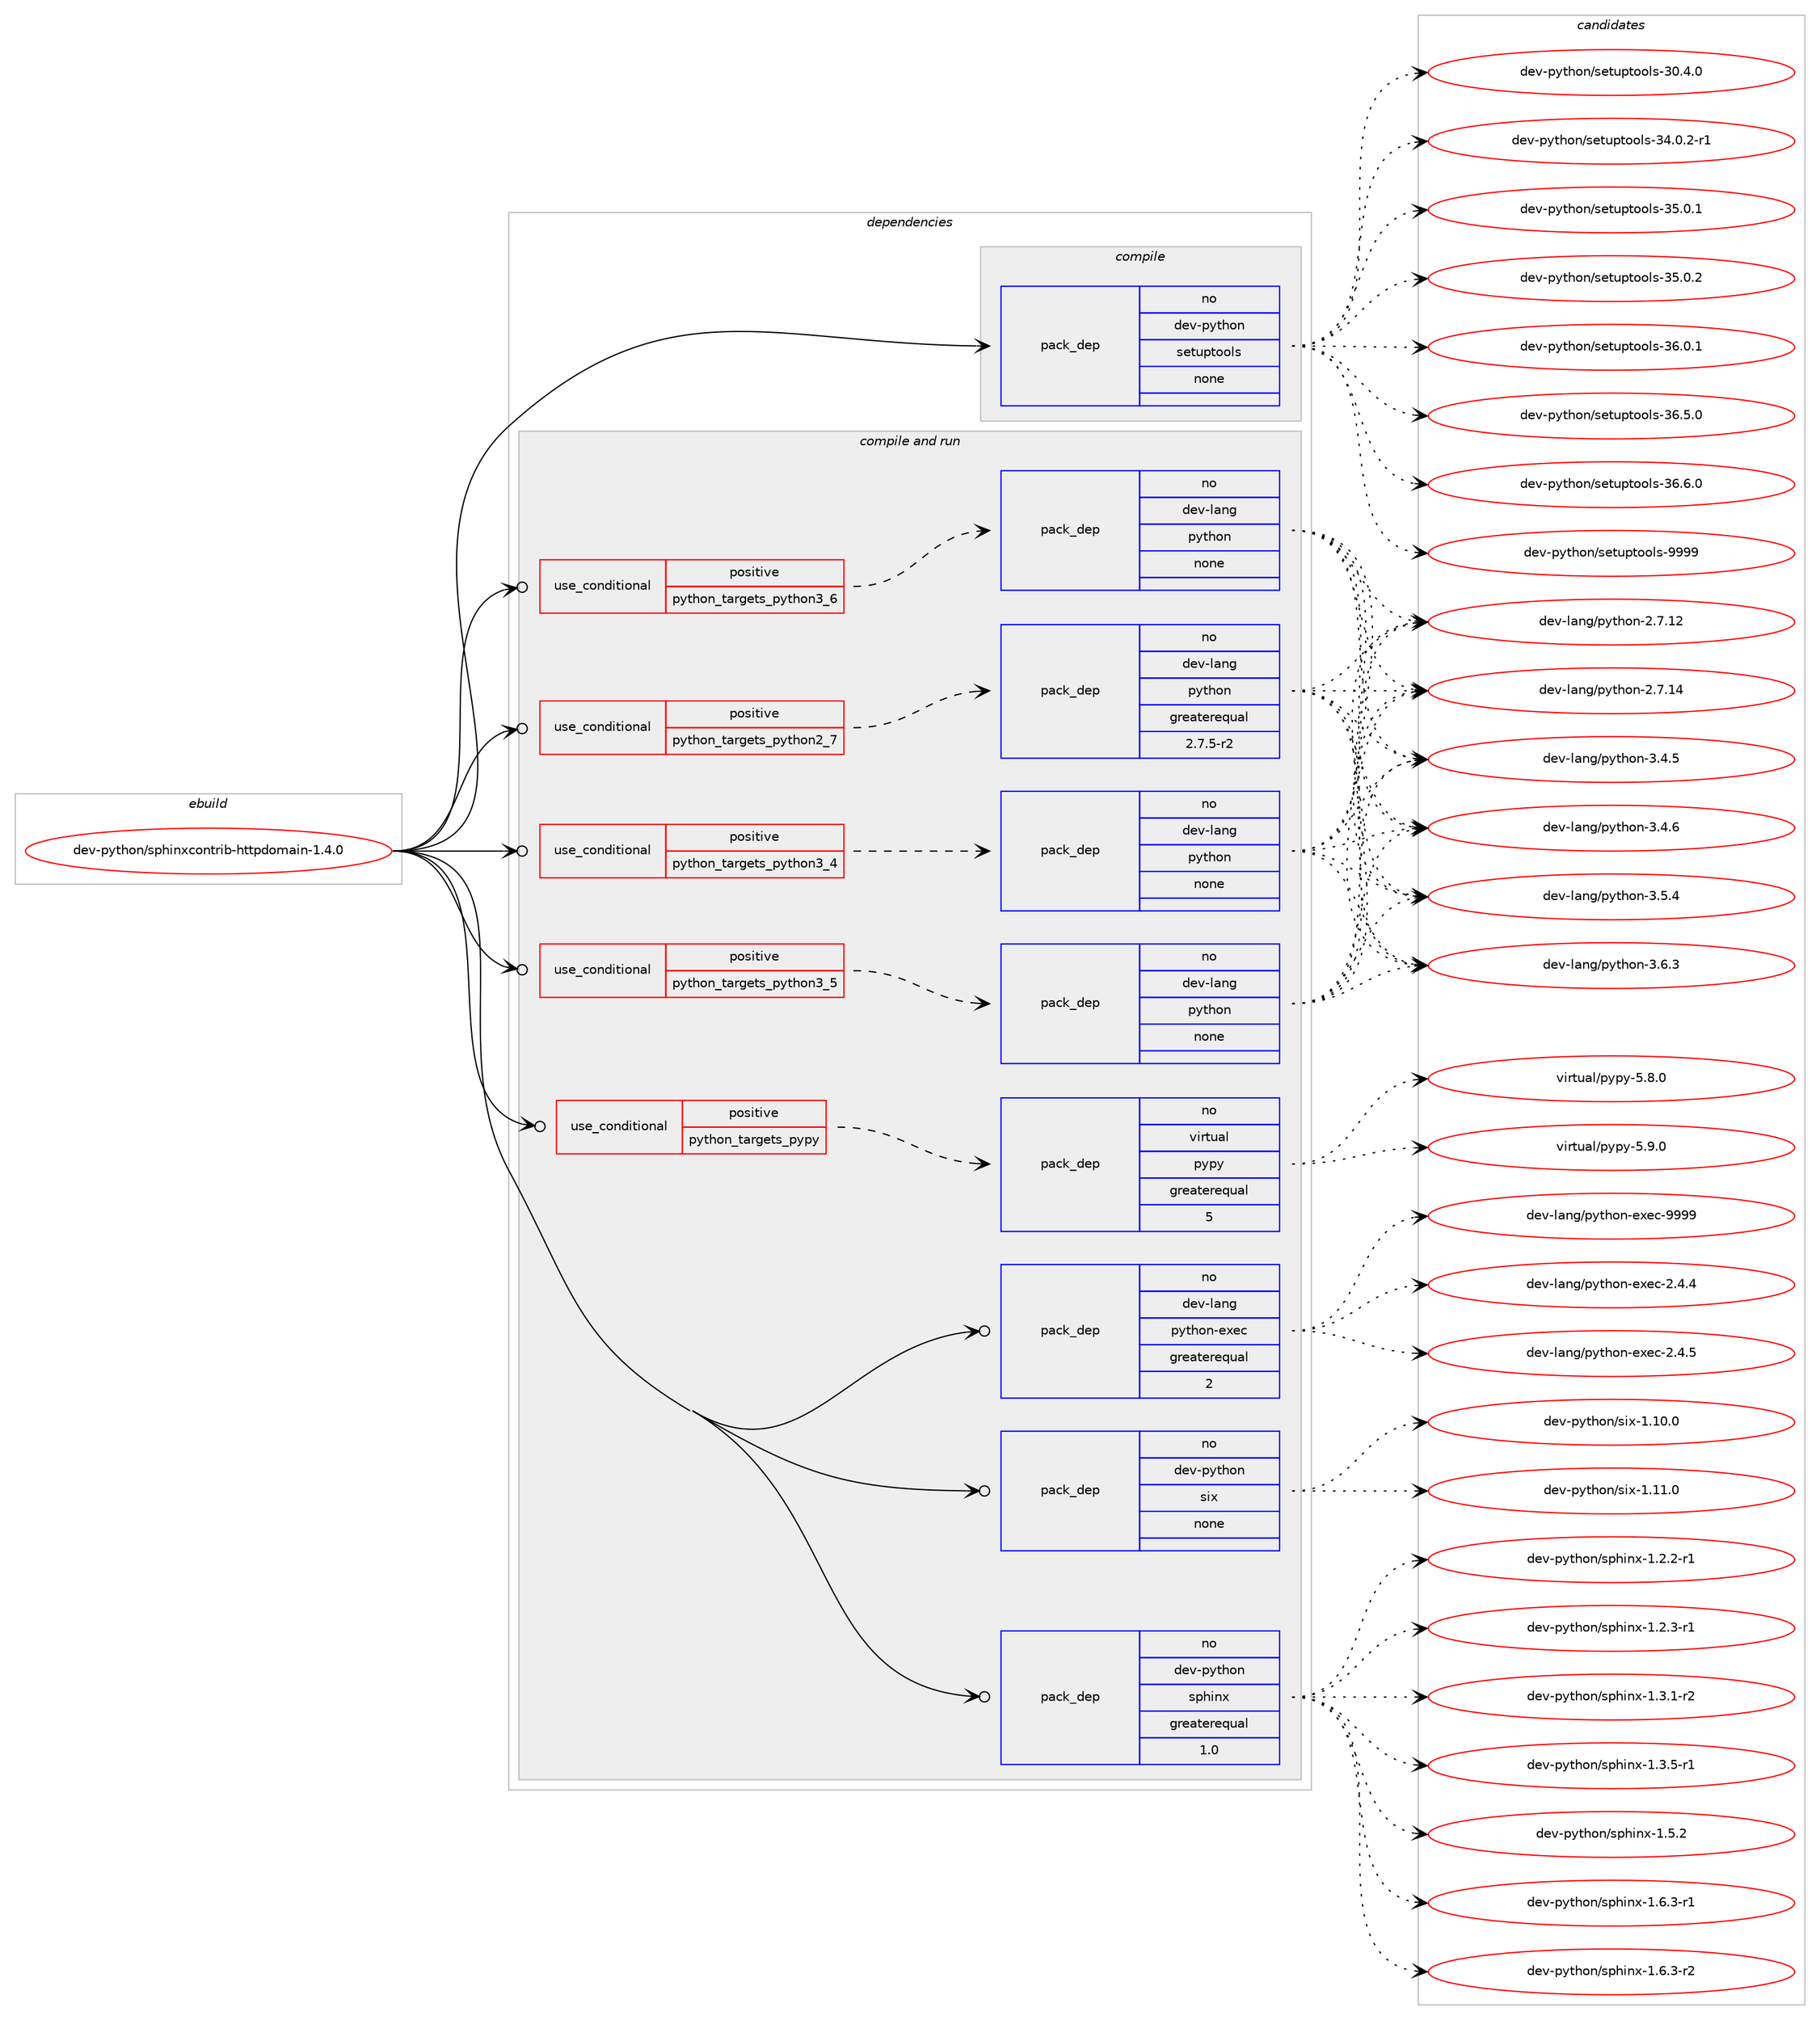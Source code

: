 digraph prolog {

# *************
# Graph options
# *************

newrank=true;
concentrate=true;
compound=true;
graph [rankdir=LR,fontname=Helvetica,fontsize=10,ranksep=1.5];#, ranksep=2.5, nodesep=0.2];
edge  [arrowhead=vee];
node  [fontname=Helvetica,fontsize=10];

# **********
# The ebuild
# **********

subgraph cluster_leftcol {
color=gray;
rank=same;
label=<<i>ebuild</i>>;
id [label="dev-python/sphinxcontrib-httpdomain-1.4.0", color=red, width=4, href="../dev-python/sphinxcontrib-httpdomain-1.4.0.svg"];
}

# ****************
# The dependencies
# ****************

subgraph cluster_midcol {
color=gray;
label=<<i>dependencies</i>>;
subgraph cluster_compile {
fillcolor="#eeeeee";
style=filled;
label=<<i>compile</i>>;
subgraph pack142453 {
dependency188469 [label=<<TABLE BORDER="0" CELLBORDER="1" CELLSPACING="0" CELLPADDING="4" WIDTH="220"><TR><TD ROWSPAN="6" CELLPADDING="30">pack_dep</TD></TR><TR><TD WIDTH="110">no</TD></TR><TR><TD>dev-python</TD></TR><TR><TD>setuptools</TD></TR><TR><TD>none</TD></TR><TR><TD></TD></TR></TABLE>>, shape=none, color=blue];
}
id:e -> dependency188469:w [weight=20,style="solid",arrowhead="vee"];
}
subgraph cluster_compileandrun {
fillcolor="#eeeeee";
style=filled;
label=<<i>compile and run</i>>;
subgraph cond42061 {
dependency188470 [label=<<TABLE BORDER="0" CELLBORDER="1" CELLSPACING="0" CELLPADDING="4"><TR><TD ROWSPAN="3" CELLPADDING="10">use_conditional</TD></TR><TR><TD>positive</TD></TR><TR><TD>python_targets_pypy</TD></TR></TABLE>>, shape=none, color=red];
subgraph pack142454 {
dependency188471 [label=<<TABLE BORDER="0" CELLBORDER="1" CELLSPACING="0" CELLPADDING="4" WIDTH="220"><TR><TD ROWSPAN="6" CELLPADDING="30">pack_dep</TD></TR><TR><TD WIDTH="110">no</TD></TR><TR><TD>virtual</TD></TR><TR><TD>pypy</TD></TR><TR><TD>greaterequal</TD></TR><TR><TD>5</TD></TR></TABLE>>, shape=none, color=blue];
}
dependency188470:e -> dependency188471:w [weight=20,style="dashed",arrowhead="vee"];
}
id:e -> dependency188470:w [weight=20,style="solid",arrowhead="odotvee"];
subgraph cond42062 {
dependency188472 [label=<<TABLE BORDER="0" CELLBORDER="1" CELLSPACING="0" CELLPADDING="4"><TR><TD ROWSPAN="3" CELLPADDING="10">use_conditional</TD></TR><TR><TD>positive</TD></TR><TR><TD>python_targets_python2_7</TD></TR></TABLE>>, shape=none, color=red];
subgraph pack142455 {
dependency188473 [label=<<TABLE BORDER="0" CELLBORDER="1" CELLSPACING="0" CELLPADDING="4" WIDTH="220"><TR><TD ROWSPAN="6" CELLPADDING="30">pack_dep</TD></TR><TR><TD WIDTH="110">no</TD></TR><TR><TD>dev-lang</TD></TR><TR><TD>python</TD></TR><TR><TD>greaterequal</TD></TR><TR><TD>2.7.5-r2</TD></TR></TABLE>>, shape=none, color=blue];
}
dependency188472:e -> dependency188473:w [weight=20,style="dashed",arrowhead="vee"];
}
id:e -> dependency188472:w [weight=20,style="solid",arrowhead="odotvee"];
subgraph cond42063 {
dependency188474 [label=<<TABLE BORDER="0" CELLBORDER="1" CELLSPACING="0" CELLPADDING="4"><TR><TD ROWSPAN="3" CELLPADDING="10">use_conditional</TD></TR><TR><TD>positive</TD></TR><TR><TD>python_targets_python3_4</TD></TR></TABLE>>, shape=none, color=red];
subgraph pack142456 {
dependency188475 [label=<<TABLE BORDER="0" CELLBORDER="1" CELLSPACING="0" CELLPADDING="4" WIDTH="220"><TR><TD ROWSPAN="6" CELLPADDING="30">pack_dep</TD></TR><TR><TD WIDTH="110">no</TD></TR><TR><TD>dev-lang</TD></TR><TR><TD>python</TD></TR><TR><TD>none</TD></TR><TR><TD></TD></TR></TABLE>>, shape=none, color=blue];
}
dependency188474:e -> dependency188475:w [weight=20,style="dashed",arrowhead="vee"];
}
id:e -> dependency188474:w [weight=20,style="solid",arrowhead="odotvee"];
subgraph cond42064 {
dependency188476 [label=<<TABLE BORDER="0" CELLBORDER="1" CELLSPACING="0" CELLPADDING="4"><TR><TD ROWSPAN="3" CELLPADDING="10">use_conditional</TD></TR><TR><TD>positive</TD></TR><TR><TD>python_targets_python3_5</TD></TR></TABLE>>, shape=none, color=red];
subgraph pack142457 {
dependency188477 [label=<<TABLE BORDER="0" CELLBORDER="1" CELLSPACING="0" CELLPADDING="4" WIDTH="220"><TR><TD ROWSPAN="6" CELLPADDING="30">pack_dep</TD></TR><TR><TD WIDTH="110">no</TD></TR><TR><TD>dev-lang</TD></TR><TR><TD>python</TD></TR><TR><TD>none</TD></TR><TR><TD></TD></TR></TABLE>>, shape=none, color=blue];
}
dependency188476:e -> dependency188477:w [weight=20,style="dashed",arrowhead="vee"];
}
id:e -> dependency188476:w [weight=20,style="solid",arrowhead="odotvee"];
subgraph cond42065 {
dependency188478 [label=<<TABLE BORDER="0" CELLBORDER="1" CELLSPACING="0" CELLPADDING="4"><TR><TD ROWSPAN="3" CELLPADDING="10">use_conditional</TD></TR><TR><TD>positive</TD></TR><TR><TD>python_targets_python3_6</TD></TR></TABLE>>, shape=none, color=red];
subgraph pack142458 {
dependency188479 [label=<<TABLE BORDER="0" CELLBORDER="1" CELLSPACING="0" CELLPADDING="4" WIDTH="220"><TR><TD ROWSPAN="6" CELLPADDING="30">pack_dep</TD></TR><TR><TD WIDTH="110">no</TD></TR><TR><TD>dev-lang</TD></TR><TR><TD>python</TD></TR><TR><TD>none</TD></TR><TR><TD></TD></TR></TABLE>>, shape=none, color=blue];
}
dependency188478:e -> dependency188479:w [weight=20,style="dashed",arrowhead="vee"];
}
id:e -> dependency188478:w [weight=20,style="solid",arrowhead="odotvee"];
subgraph pack142459 {
dependency188480 [label=<<TABLE BORDER="0" CELLBORDER="1" CELLSPACING="0" CELLPADDING="4" WIDTH="220"><TR><TD ROWSPAN="6" CELLPADDING="30">pack_dep</TD></TR><TR><TD WIDTH="110">no</TD></TR><TR><TD>dev-lang</TD></TR><TR><TD>python-exec</TD></TR><TR><TD>greaterequal</TD></TR><TR><TD>2</TD></TR></TABLE>>, shape=none, color=blue];
}
id:e -> dependency188480:w [weight=20,style="solid",arrowhead="odotvee"];
subgraph pack142460 {
dependency188481 [label=<<TABLE BORDER="0" CELLBORDER="1" CELLSPACING="0" CELLPADDING="4" WIDTH="220"><TR><TD ROWSPAN="6" CELLPADDING="30">pack_dep</TD></TR><TR><TD WIDTH="110">no</TD></TR><TR><TD>dev-python</TD></TR><TR><TD>six</TD></TR><TR><TD>none</TD></TR><TR><TD></TD></TR></TABLE>>, shape=none, color=blue];
}
id:e -> dependency188481:w [weight=20,style="solid",arrowhead="odotvee"];
subgraph pack142461 {
dependency188482 [label=<<TABLE BORDER="0" CELLBORDER="1" CELLSPACING="0" CELLPADDING="4" WIDTH="220"><TR><TD ROWSPAN="6" CELLPADDING="30">pack_dep</TD></TR><TR><TD WIDTH="110">no</TD></TR><TR><TD>dev-python</TD></TR><TR><TD>sphinx</TD></TR><TR><TD>greaterequal</TD></TR><TR><TD>1.0</TD></TR></TABLE>>, shape=none, color=blue];
}
id:e -> dependency188482:w [weight=20,style="solid",arrowhead="odotvee"];
}
subgraph cluster_run {
fillcolor="#eeeeee";
style=filled;
label=<<i>run</i>>;
}
}

# **************
# The candidates
# **************

subgraph cluster_choices {
rank=same;
color=gray;
label=<<i>candidates</i>>;

subgraph choice142453 {
color=black;
nodesep=1;
choice100101118451121211161041111104711510111611711211611111110811545514846524648 [label="dev-python/setuptools-30.4.0", color=red, width=4,href="../dev-python/setuptools-30.4.0.svg"];
choice1001011184511212111610411111047115101116117112116111111108115455152464846504511449 [label="dev-python/setuptools-34.0.2-r1", color=red, width=4,href="../dev-python/setuptools-34.0.2-r1.svg"];
choice100101118451121211161041111104711510111611711211611111110811545515346484649 [label="dev-python/setuptools-35.0.1", color=red, width=4,href="../dev-python/setuptools-35.0.1.svg"];
choice100101118451121211161041111104711510111611711211611111110811545515346484650 [label="dev-python/setuptools-35.0.2", color=red, width=4,href="../dev-python/setuptools-35.0.2.svg"];
choice100101118451121211161041111104711510111611711211611111110811545515446484649 [label="dev-python/setuptools-36.0.1", color=red, width=4,href="../dev-python/setuptools-36.0.1.svg"];
choice100101118451121211161041111104711510111611711211611111110811545515446534648 [label="dev-python/setuptools-36.5.0", color=red, width=4,href="../dev-python/setuptools-36.5.0.svg"];
choice100101118451121211161041111104711510111611711211611111110811545515446544648 [label="dev-python/setuptools-36.6.0", color=red, width=4,href="../dev-python/setuptools-36.6.0.svg"];
choice10010111845112121116104111110471151011161171121161111111081154557575757 [label="dev-python/setuptools-9999", color=red, width=4,href="../dev-python/setuptools-9999.svg"];
dependency188469:e -> choice100101118451121211161041111104711510111611711211611111110811545514846524648:w [style=dotted,weight="100"];
dependency188469:e -> choice1001011184511212111610411111047115101116117112116111111108115455152464846504511449:w [style=dotted,weight="100"];
dependency188469:e -> choice100101118451121211161041111104711510111611711211611111110811545515346484649:w [style=dotted,weight="100"];
dependency188469:e -> choice100101118451121211161041111104711510111611711211611111110811545515346484650:w [style=dotted,weight="100"];
dependency188469:e -> choice100101118451121211161041111104711510111611711211611111110811545515446484649:w [style=dotted,weight="100"];
dependency188469:e -> choice100101118451121211161041111104711510111611711211611111110811545515446534648:w [style=dotted,weight="100"];
dependency188469:e -> choice100101118451121211161041111104711510111611711211611111110811545515446544648:w [style=dotted,weight="100"];
dependency188469:e -> choice10010111845112121116104111110471151011161171121161111111081154557575757:w [style=dotted,weight="100"];
}
subgraph choice142454 {
color=black;
nodesep=1;
choice1181051141161179710847112121112121455346564648 [label="virtual/pypy-5.8.0", color=red, width=4,href="../virtual/pypy-5.8.0.svg"];
choice1181051141161179710847112121112121455346574648 [label="virtual/pypy-5.9.0", color=red, width=4,href="../virtual/pypy-5.9.0.svg"];
dependency188471:e -> choice1181051141161179710847112121112121455346564648:w [style=dotted,weight="100"];
dependency188471:e -> choice1181051141161179710847112121112121455346574648:w [style=dotted,weight="100"];
}
subgraph choice142455 {
color=black;
nodesep=1;
choice10010111845108971101034711212111610411111045504655464950 [label="dev-lang/python-2.7.12", color=red, width=4,href="../dev-lang/python-2.7.12.svg"];
choice10010111845108971101034711212111610411111045504655464952 [label="dev-lang/python-2.7.14", color=red, width=4,href="../dev-lang/python-2.7.14.svg"];
choice100101118451089711010347112121116104111110455146524653 [label="dev-lang/python-3.4.5", color=red, width=4,href="../dev-lang/python-3.4.5.svg"];
choice100101118451089711010347112121116104111110455146524654 [label="dev-lang/python-3.4.6", color=red, width=4,href="../dev-lang/python-3.4.6.svg"];
choice100101118451089711010347112121116104111110455146534652 [label="dev-lang/python-3.5.4", color=red, width=4,href="../dev-lang/python-3.5.4.svg"];
choice100101118451089711010347112121116104111110455146544651 [label="dev-lang/python-3.6.3", color=red, width=4,href="../dev-lang/python-3.6.3.svg"];
dependency188473:e -> choice10010111845108971101034711212111610411111045504655464950:w [style=dotted,weight="100"];
dependency188473:e -> choice10010111845108971101034711212111610411111045504655464952:w [style=dotted,weight="100"];
dependency188473:e -> choice100101118451089711010347112121116104111110455146524653:w [style=dotted,weight="100"];
dependency188473:e -> choice100101118451089711010347112121116104111110455146524654:w [style=dotted,weight="100"];
dependency188473:e -> choice100101118451089711010347112121116104111110455146534652:w [style=dotted,weight="100"];
dependency188473:e -> choice100101118451089711010347112121116104111110455146544651:w [style=dotted,weight="100"];
}
subgraph choice142456 {
color=black;
nodesep=1;
choice10010111845108971101034711212111610411111045504655464950 [label="dev-lang/python-2.7.12", color=red, width=4,href="../dev-lang/python-2.7.12.svg"];
choice10010111845108971101034711212111610411111045504655464952 [label="dev-lang/python-2.7.14", color=red, width=4,href="../dev-lang/python-2.7.14.svg"];
choice100101118451089711010347112121116104111110455146524653 [label="dev-lang/python-3.4.5", color=red, width=4,href="../dev-lang/python-3.4.5.svg"];
choice100101118451089711010347112121116104111110455146524654 [label="dev-lang/python-3.4.6", color=red, width=4,href="../dev-lang/python-3.4.6.svg"];
choice100101118451089711010347112121116104111110455146534652 [label="dev-lang/python-3.5.4", color=red, width=4,href="../dev-lang/python-3.5.4.svg"];
choice100101118451089711010347112121116104111110455146544651 [label="dev-lang/python-3.6.3", color=red, width=4,href="../dev-lang/python-3.6.3.svg"];
dependency188475:e -> choice10010111845108971101034711212111610411111045504655464950:w [style=dotted,weight="100"];
dependency188475:e -> choice10010111845108971101034711212111610411111045504655464952:w [style=dotted,weight="100"];
dependency188475:e -> choice100101118451089711010347112121116104111110455146524653:w [style=dotted,weight="100"];
dependency188475:e -> choice100101118451089711010347112121116104111110455146524654:w [style=dotted,weight="100"];
dependency188475:e -> choice100101118451089711010347112121116104111110455146534652:w [style=dotted,weight="100"];
dependency188475:e -> choice100101118451089711010347112121116104111110455146544651:w [style=dotted,weight="100"];
}
subgraph choice142457 {
color=black;
nodesep=1;
choice10010111845108971101034711212111610411111045504655464950 [label="dev-lang/python-2.7.12", color=red, width=4,href="../dev-lang/python-2.7.12.svg"];
choice10010111845108971101034711212111610411111045504655464952 [label="dev-lang/python-2.7.14", color=red, width=4,href="../dev-lang/python-2.7.14.svg"];
choice100101118451089711010347112121116104111110455146524653 [label="dev-lang/python-3.4.5", color=red, width=4,href="../dev-lang/python-3.4.5.svg"];
choice100101118451089711010347112121116104111110455146524654 [label="dev-lang/python-3.4.6", color=red, width=4,href="../dev-lang/python-3.4.6.svg"];
choice100101118451089711010347112121116104111110455146534652 [label="dev-lang/python-3.5.4", color=red, width=4,href="../dev-lang/python-3.5.4.svg"];
choice100101118451089711010347112121116104111110455146544651 [label="dev-lang/python-3.6.3", color=red, width=4,href="../dev-lang/python-3.6.3.svg"];
dependency188477:e -> choice10010111845108971101034711212111610411111045504655464950:w [style=dotted,weight="100"];
dependency188477:e -> choice10010111845108971101034711212111610411111045504655464952:w [style=dotted,weight="100"];
dependency188477:e -> choice100101118451089711010347112121116104111110455146524653:w [style=dotted,weight="100"];
dependency188477:e -> choice100101118451089711010347112121116104111110455146524654:w [style=dotted,weight="100"];
dependency188477:e -> choice100101118451089711010347112121116104111110455146534652:w [style=dotted,weight="100"];
dependency188477:e -> choice100101118451089711010347112121116104111110455146544651:w [style=dotted,weight="100"];
}
subgraph choice142458 {
color=black;
nodesep=1;
choice10010111845108971101034711212111610411111045504655464950 [label="dev-lang/python-2.7.12", color=red, width=4,href="../dev-lang/python-2.7.12.svg"];
choice10010111845108971101034711212111610411111045504655464952 [label="dev-lang/python-2.7.14", color=red, width=4,href="../dev-lang/python-2.7.14.svg"];
choice100101118451089711010347112121116104111110455146524653 [label="dev-lang/python-3.4.5", color=red, width=4,href="../dev-lang/python-3.4.5.svg"];
choice100101118451089711010347112121116104111110455146524654 [label="dev-lang/python-3.4.6", color=red, width=4,href="../dev-lang/python-3.4.6.svg"];
choice100101118451089711010347112121116104111110455146534652 [label="dev-lang/python-3.5.4", color=red, width=4,href="../dev-lang/python-3.5.4.svg"];
choice100101118451089711010347112121116104111110455146544651 [label="dev-lang/python-3.6.3", color=red, width=4,href="../dev-lang/python-3.6.3.svg"];
dependency188479:e -> choice10010111845108971101034711212111610411111045504655464950:w [style=dotted,weight="100"];
dependency188479:e -> choice10010111845108971101034711212111610411111045504655464952:w [style=dotted,weight="100"];
dependency188479:e -> choice100101118451089711010347112121116104111110455146524653:w [style=dotted,weight="100"];
dependency188479:e -> choice100101118451089711010347112121116104111110455146524654:w [style=dotted,weight="100"];
dependency188479:e -> choice100101118451089711010347112121116104111110455146534652:w [style=dotted,weight="100"];
dependency188479:e -> choice100101118451089711010347112121116104111110455146544651:w [style=dotted,weight="100"];
}
subgraph choice142459 {
color=black;
nodesep=1;
choice1001011184510897110103471121211161041111104510112010199455046524652 [label="dev-lang/python-exec-2.4.4", color=red, width=4,href="../dev-lang/python-exec-2.4.4.svg"];
choice1001011184510897110103471121211161041111104510112010199455046524653 [label="dev-lang/python-exec-2.4.5", color=red, width=4,href="../dev-lang/python-exec-2.4.5.svg"];
choice10010111845108971101034711212111610411111045101120101994557575757 [label="dev-lang/python-exec-9999", color=red, width=4,href="../dev-lang/python-exec-9999.svg"];
dependency188480:e -> choice1001011184510897110103471121211161041111104510112010199455046524652:w [style=dotted,weight="100"];
dependency188480:e -> choice1001011184510897110103471121211161041111104510112010199455046524653:w [style=dotted,weight="100"];
dependency188480:e -> choice10010111845108971101034711212111610411111045101120101994557575757:w [style=dotted,weight="100"];
}
subgraph choice142460 {
color=black;
nodesep=1;
choice100101118451121211161041111104711510512045494649484648 [label="dev-python/six-1.10.0", color=red, width=4,href="../dev-python/six-1.10.0.svg"];
choice100101118451121211161041111104711510512045494649494648 [label="dev-python/six-1.11.0", color=red, width=4,href="../dev-python/six-1.11.0.svg"];
dependency188481:e -> choice100101118451121211161041111104711510512045494649484648:w [style=dotted,weight="100"];
dependency188481:e -> choice100101118451121211161041111104711510512045494649494648:w [style=dotted,weight="100"];
}
subgraph choice142461 {
color=black;
nodesep=1;
choice10010111845112121116104111110471151121041051101204549465046504511449 [label="dev-python/sphinx-1.2.2-r1", color=red, width=4,href="../dev-python/sphinx-1.2.2-r1.svg"];
choice10010111845112121116104111110471151121041051101204549465046514511449 [label="dev-python/sphinx-1.2.3-r1", color=red, width=4,href="../dev-python/sphinx-1.2.3-r1.svg"];
choice10010111845112121116104111110471151121041051101204549465146494511450 [label="dev-python/sphinx-1.3.1-r2", color=red, width=4,href="../dev-python/sphinx-1.3.1-r2.svg"];
choice10010111845112121116104111110471151121041051101204549465146534511449 [label="dev-python/sphinx-1.3.5-r1", color=red, width=4,href="../dev-python/sphinx-1.3.5-r1.svg"];
choice1001011184511212111610411111047115112104105110120454946534650 [label="dev-python/sphinx-1.5.2", color=red, width=4,href="../dev-python/sphinx-1.5.2.svg"];
choice10010111845112121116104111110471151121041051101204549465446514511449 [label="dev-python/sphinx-1.6.3-r1", color=red, width=4,href="../dev-python/sphinx-1.6.3-r1.svg"];
choice10010111845112121116104111110471151121041051101204549465446514511450 [label="dev-python/sphinx-1.6.3-r2", color=red, width=4,href="../dev-python/sphinx-1.6.3-r2.svg"];
dependency188482:e -> choice10010111845112121116104111110471151121041051101204549465046504511449:w [style=dotted,weight="100"];
dependency188482:e -> choice10010111845112121116104111110471151121041051101204549465046514511449:w [style=dotted,weight="100"];
dependency188482:e -> choice10010111845112121116104111110471151121041051101204549465146494511450:w [style=dotted,weight="100"];
dependency188482:e -> choice10010111845112121116104111110471151121041051101204549465146534511449:w [style=dotted,weight="100"];
dependency188482:e -> choice1001011184511212111610411111047115112104105110120454946534650:w [style=dotted,weight="100"];
dependency188482:e -> choice10010111845112121116104111110471151121041051101204549465446514511449:w [style=dotted,weight="100"];
dependency188482:e -> choice10010111845112121116104111110471151121041051101204549465446514511450:w [style=dotted,weight="100"];
}
}

}
